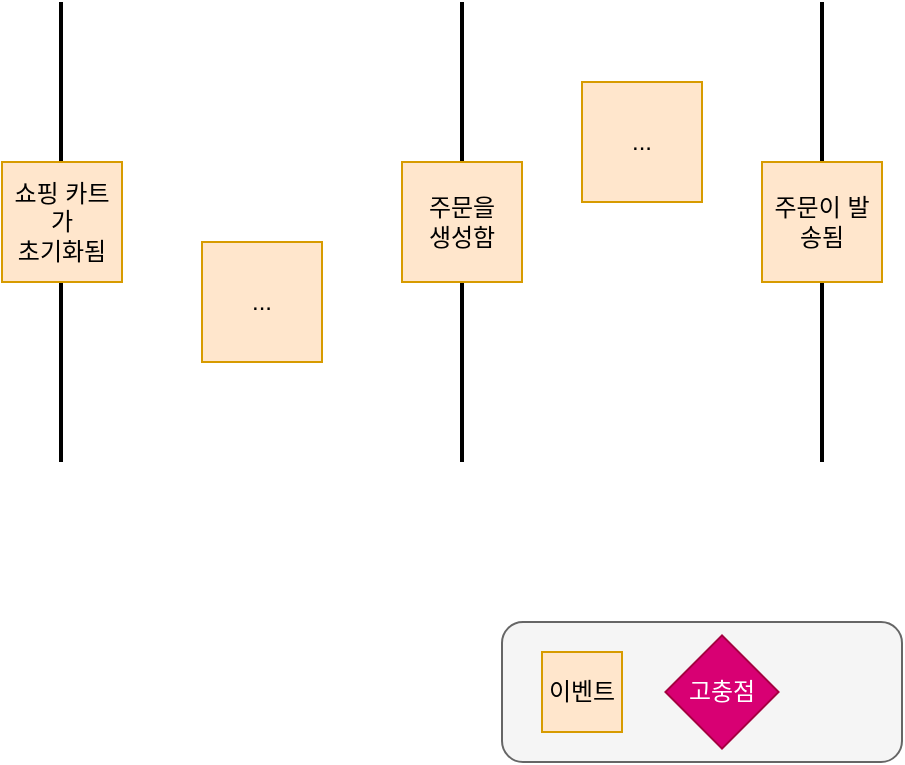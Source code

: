 <mxfile version="26.1.1">
  <diagram name="Page-1" id="PWlflT-2ayEt5tp4bigv">
    <mxGraphModel dx="1114" dy="878" grid="1" gridSize="10" guides="1" tooltips="1" connect="1" arrows="1" fold="1" page="1" pageScale="1" pageWidth="827" pageHeight="1169" math="0" shadow="0">
      <root>
        <mxCell id="0" />
        <mxCell id="1" parent="0" />
        <mxCell id="9D3M5fPNRrOsKCqpm9ar-14" value="" style="endArrow=none;html=1;rounded=0;strokeWidth=2;" edge="1" parent="1">
          <mxGeometry width="50" height="50" relative="1" as="geometry">
            <mxPoint x="480" y="310" as="sourcePoint" />
            <mxPoint x="480" y="80" as="targetPoint" />
          </mxGeometry>
        </mxCell>
        <mxCell id="9D3M5fPNRrOsKCqpm9ar-13" value="" style="endArrow=none;html=1;rounded=0;strokeWidth=2;" edge="1" parent="1">
          <mxGeometry width="50" height="50" relative="1" as="geometry">
            <mxPoint x="300" y="310" as="sourcePoint" />
            <mxPoint x="300" y="80" as="targetPoint" />
          </mxGeometry>
        </mxCell>
        <mxCell id="9D3M5fPNRrOsKCqpm9ar-12" value="" style="endArrow=none;html=1;rounded=0;strokeWidth=2;" edge="1" parent="1">
          <mxGeometry width="50" height="50" relative="1" as="geometry">
            <mxPoint x="99.5" y="310" as="sourcePoint" />
            <mxPoint x="99.5" y="80" as="targetPoint" />
          </mxGeometry>
        </mxCell>
        <mxCell id="9D3M5fPNRrOsKCqpm9ar-1" value="" style="rounded=1;whiteSpace=wrap;html=1;fillColor=#f5f5f5;fontColor=#333333;strokeColor=#666666;" vertex="1" parent="1">
          <mxGeometry x="320" y="390" width="200" height="70" as="geometry" />
        </mxCell>
        <mxCell id="9D3M5fPNRrOsKCqpm9ar-2" value="쇼핑 카트가&lt;div&gt;초기화됨&lt;/div&gt;" style="whiteSpace=wrap;html=1;aspect=fixed;fillColor=#ffe6cc;strokeColor=#d79b00;" vertex="1" parent="1">
          <mxGeometry x="70" y="160" width="60" height="60" as="geometry" />
        </mxCell>
        <mxCell id="9D3M5fPNRrOsKCqpm9ar-3" value="주문을&lt;div&gt;생성함&lt;/div&gt;" style="whiteSpace=wrap;html=1;aspect=fixed;fillColor=#ffe6cc;strokeColor=#d79b00;" vertex="1" parent="1">
          <mxGeometry x="270" y="160" width="60" height="60" as="geometry" />
        </mxCell>
        <mxCell id="9D3M5fPNRrOsKCqpm9ar-4" value="..." style="whiteSpace=wrap;html=1;aspect=fixed;fillColor=#ffe6cc;strokeColor=#d79b00;" vertex="1" parent="1">
          <mxGeometry x="170" y="200" width="60" height="60" as="geometry" />
        </mxCell>
        <mxCell id="9D3M5fPNRrOsKCqpm9ar-5" value="이벤트" style="whiteSpace=wrap;html=1;aspect=fixed;fillColor=#ffe6cc;strokeColor=#d79b00;" vertex="1" parent="1">
          <mxGeometry x="340" y="405" width="40" height="40" as="geometry" />
        </mxCell>
        <mxCell id="9D3M5fPNRrOsKCqpm9ar-6" value="주문이 발송됨" style="whiteSpace=wrap;html=1;aspect=fixed;fillColor=#ffe6cc;strokeColor=#d79b00;" vertex="1" parent="1">
          <mxGeometry x="450" y="160" width="60" height="60" as="geometry" />
        </mxCell>
        <mxCell id="9D3M5fPNRrOsKCqpm9ar-7" value="..." style="whiteSpace=wrap;html=1;aspect=fixed;fillColor=#ffe6cc;strokeColor=#d79b00;" vertex="1" parent="1">
          <mxGeometry x="360" y="120" width="60" height="60" as="geometry" />
        </mxCell>
        <mxCell id="9D3M5fPNRrOsKCqpm9ar-10" value="" style="whiteSpace=wrap;html=1;aspect=fixed;fillColor=#d80073;strokeColor=#A50040;rotation=45;fontColor=#ffffff;" vertex="1" parent="1">
          <mxGeometry x="410" y="405" width="40" height="40" as="geometry" />
        </mxCell>
        <mxCell id="9D3M5fPNRrOsKCqpm9ar-11" value="고충점" style="text;html=1;align=center;verticalAlign=middle;whiteSpace=wrap;rounded=0;fontColor=#FFFFFF;" vertex="1" parent="1">
          <mxGeometry x="400" y="410" width="60" height="30" as="geometry" />
        </mxCell>
      </root>
    </mxGraphModel>
  </diagram>
</mxfile>
